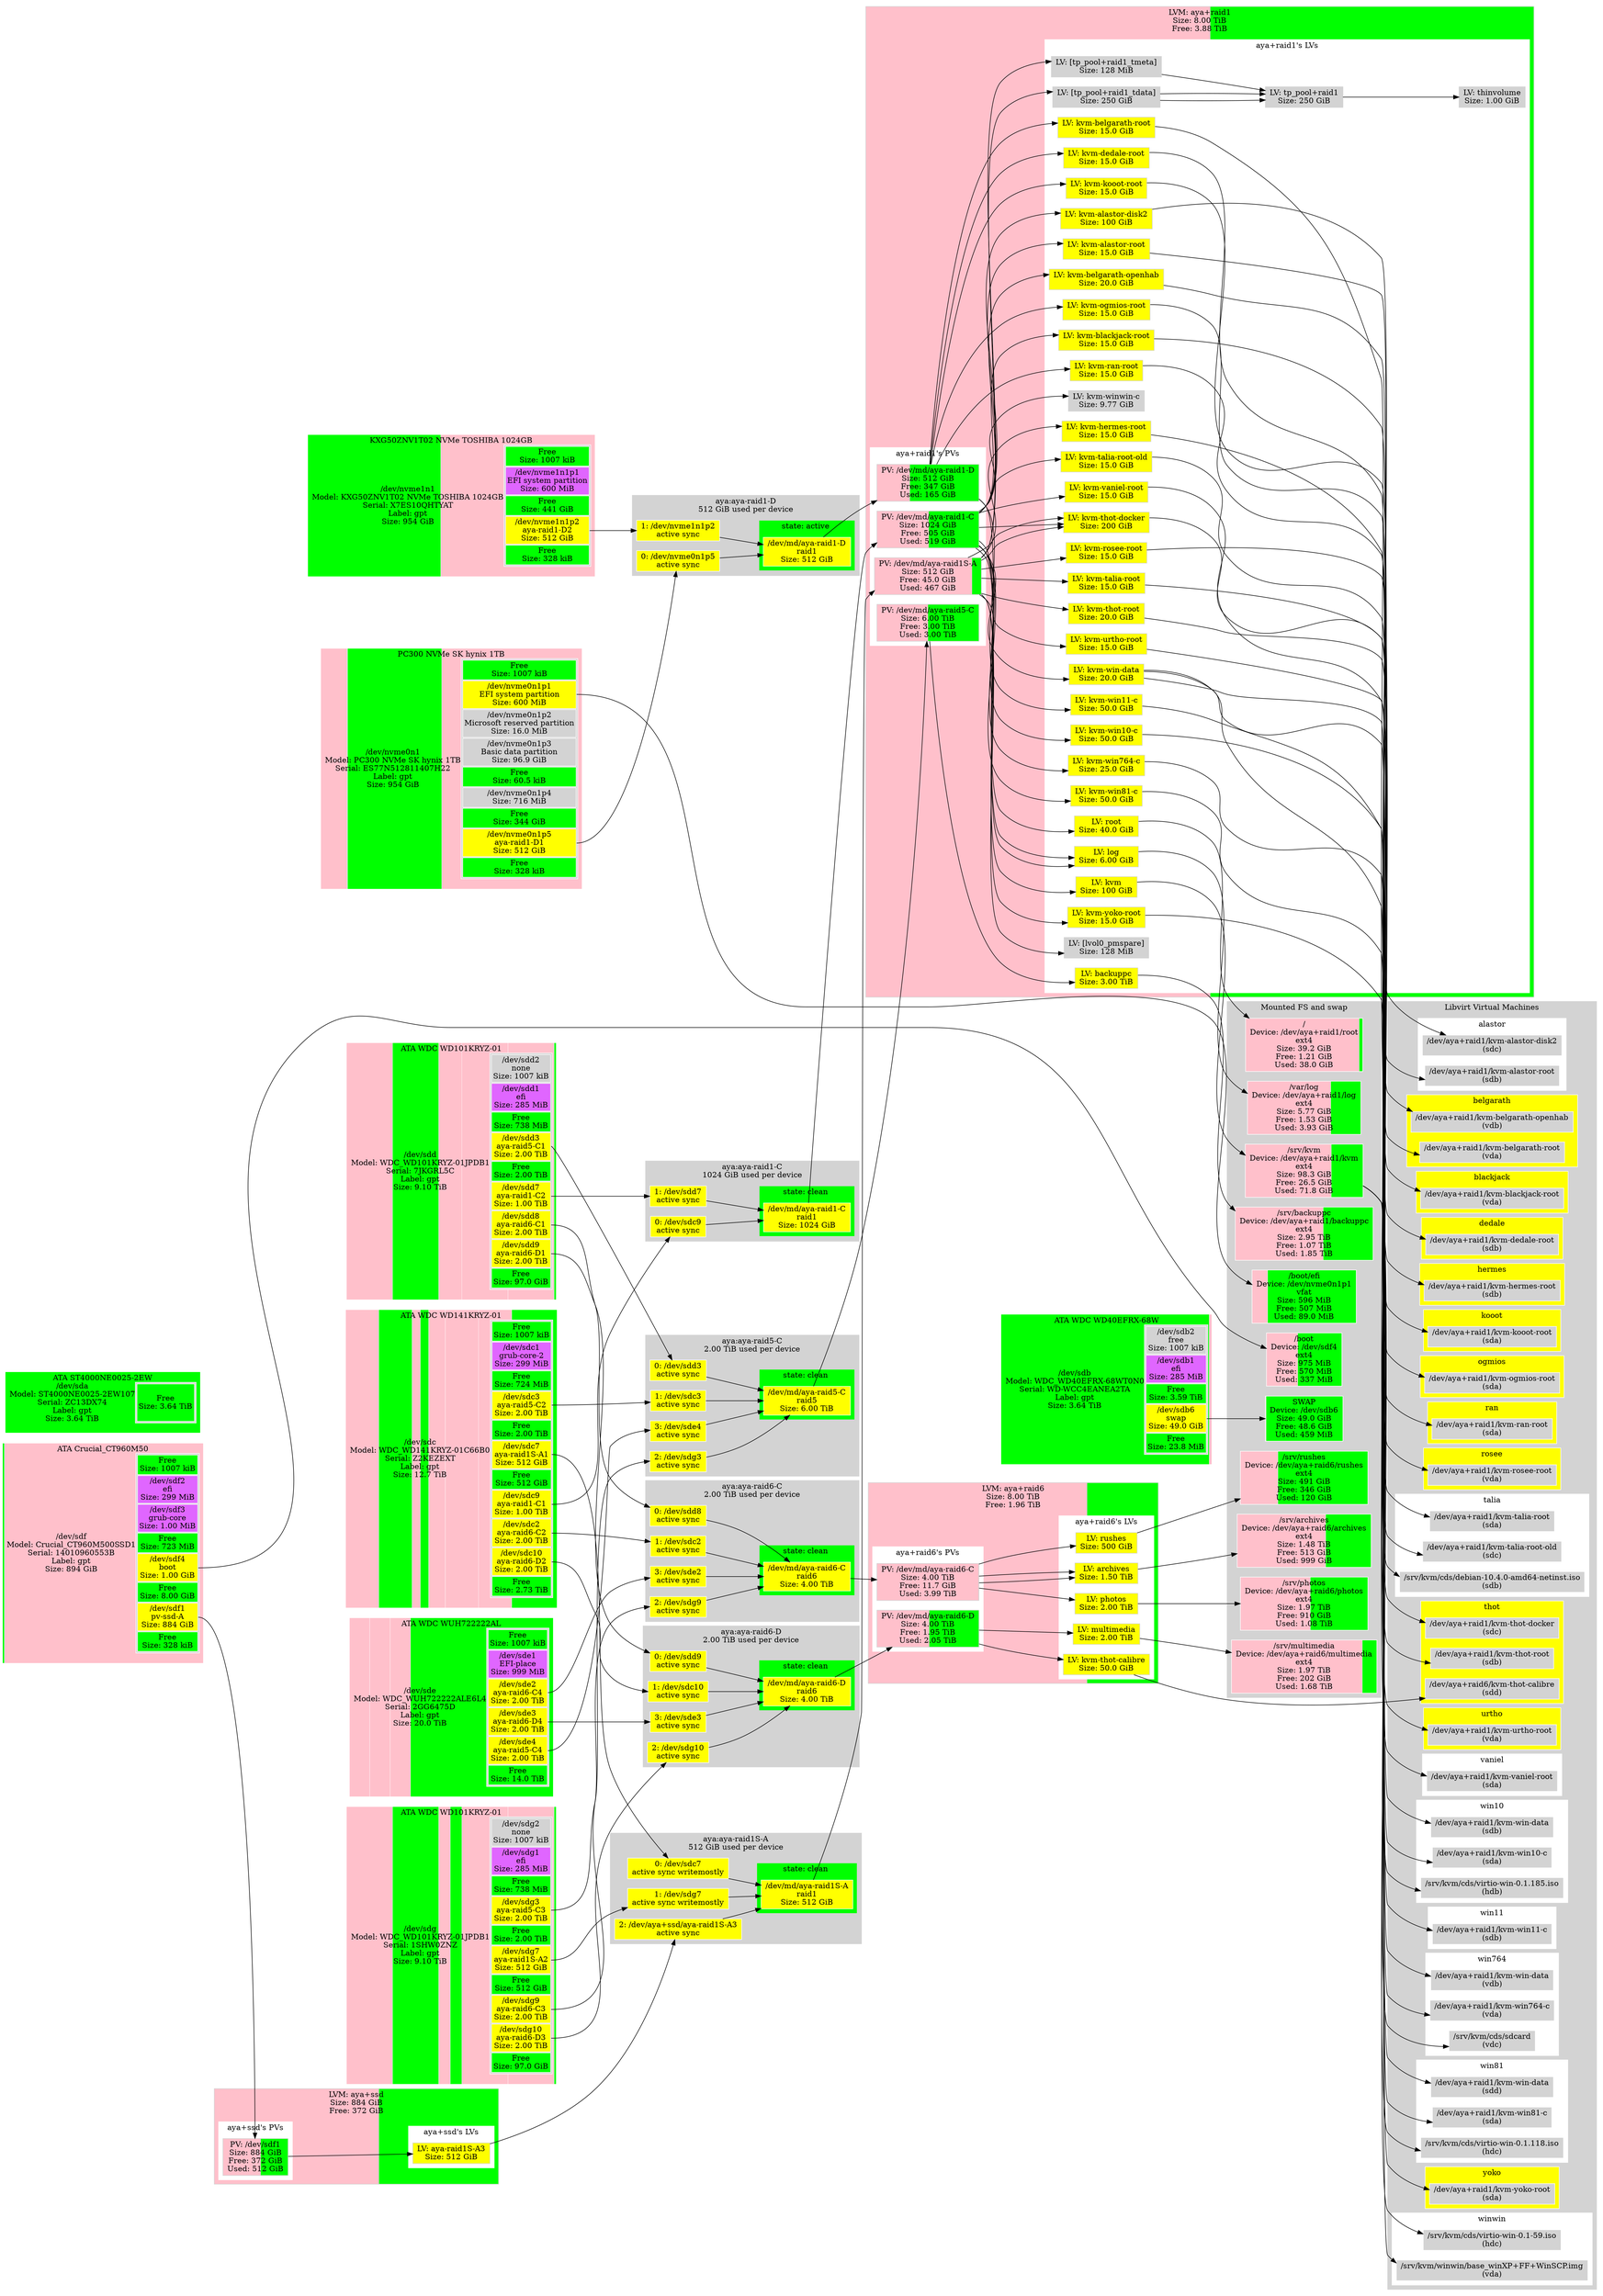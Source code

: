 digraph "machine"{
	rankdir=LR;
	{ "@Part: nvme0n1" [
		label=<<TABLE BORDER="0" CELLPADDING="0" CELLSPACING="0">
				<TR> <TD COLSPAN="2">PC300 NVMe SK hynix 1TB</TD> </TR><TR><TD >/dev/nvme0n1<BR/>Model: PC300 NVMe SK hynix 1TB<BR/>Serial: ES77N512811407H22<BR/>Label: gpt<BR/>Size: 954 GiB</TD>    <TD BGCOLOR="lightgrey">
				<TABLE >
					<TR>
						<TD bgcolor="green">
						Free<BR/>Size: 1007 kiB
						</TD>
					</TR>
					<TR>
						<TD PORT="1" BGCOLOR="yellow">
						/dev/nvme0n1p1<BR/>EFI system partition<BR/>Size: 600 MiB
						</TD>
					</TR>
					<TR>
						<TD PORT="2" BGCOLOR="lightgrey">
						/dev/nvme0n1p2<BR/>Microsoft reserved partition<BR/>Size: 16.0 MiB
						</TD>
					</TR>
					<TR>
						<TD PORT="3" BGCOLOR="lightgrey">
						/dev/nvme0n1p3<BR/>Basic data partition<BR/>Size: 96.9 GiB
						</TD>
					</TR>
					<TR>
						<TD bgcolor="green">
						Free<BR/>Size: 60.5 kiB
						</TD>
					</TR>
					<TR>
						<TD PORT="4" BGCOLOR="lightgrey">
						/dev/nvme0n1p4<BR/>Size: 716 MiB
						</TD>
					</TR>
					<TR>
						<TD bgcolor="green">
						Free<BR/>Size: 344 GiB
						</TD>
					</TR>
					<TR>
						<TD PORT="5" BGCOLOR="yellow">
						/dev/nvme0n1p5<BR/>aya-raid1-D1<BR/>Size: 512 GiB
						</TD>
					</TR>
					<TR>
						<TD bgcolor="green">
						Free<BR/>Size: 328 kiB
						</TD>
					</TR>
				</TABLE>
				</TD> </TR><TR> <TD COLSPAN="2"> </TD> </TR>
			</TABLE>
		>;
		// Style node
		color=white;
		fillcolor=lightgrey;
		shape="rectangle";
		style=striped;
		fillcolor="green;0.000001:pink;0.000614:pink;0.000016:pink;0.101629:green;0.000000:pink;0.000733:green;0.360245:pink;0.536761:green;0.000000";
	]; }
	{ "@Part: nvme1n1" [
		label=<<TABLE BORDER="0" CELLPADDING="0" CELLSPACING="0">
				<TR> <TD COLSPAN="2">KXG50ZNV1T02 NVMe TOSHIBA 1024GB</TD> </TR><TR><TD >/dev/nvme1n1<BR/>Model: KXG50ZNV1T02 NVMe TOSHIBA 1024GB<BR/>Serial: X7ES10QHTYAT<BR/>Label: gpt<BR/>Size: 954 GiB</TD>    <TD BGCOLOR="lightgrey">
				<TABLE >
					<TR>
						<TD bgcolor="green">
						Free<BR/>Size: 1007 kiB
						</TD>
					</TR>
					<TR>
						<TD PORT="1" BGCOLOR="mediumorchid1">
						/dev/nvme1n1p1<BR/>EFI system partition<BR/>Size: 600 MiB
						</TD>
					</TR>
					<TR>
						<TD bgcolor="green">
						Free<BR/>Size: 441 GiB
						</TD>
					</TR>
					<TR>
						<TD PORT="2" BGCOLOR="yellow">
						/dev/nvme1n1p2<BR/>aya-raid1-D2<BR/>Size: 512 GiB
						</TD>
					</TR>
					<TR>
						<TD bgcolor="green">
						Free<BR/>Size: 328 kiB
						</TD>
					</TR>
				</TABLE>
				</TD> </TR><TR> <TD COLSPAN="2"> </TD> </TR>
			</TABLE>
		>;
		// Style node
		color=white;
		fillcolor=lightgrey;
		shape="rectangle";
		style=striped;
		fillcolor="green;0.000001:pink;0.000614:green;0.462623:pink;0.536761:green;0.000000";
	]; }
	{ "@Part: sda" [
		label=<<TABLE BORDER="0" CELLPADDING="0" CELLSPACING="0">
				<TR> <TD COLSPAN="2">ATA ST4000NE0025-2EW</TD> </TR><TR><TD >/dev/sda<BR/>Model: ST4000NE0025-2EW107<BR/>Serial: ZC13DX74<BR/>Label: gpt<BR/>Size: 3.64 TiB</TD>    <TD BGCOLOR="lightgrey">
				<TABLE >
					<TR>
						<TD bgcolor="green">
						Free<BR/>Size: 3.64 TiB
						</TD>
					</TR>
				</TABLE>
				</TD> </TR><TR> <TD COLSPAN="2"> </TD> </TR>
			</TABLE>
		>;
		// Style node
		color=white;
		fillcolor=lightgrey;
		shape="rectangle";
		style=striped;
		fillcolor="green;1.000000";
	]; }
	{ "@Part: sdb" [
		label=<<TABLE BORDER="0" CELLPADDING="0" CELLSPACING="0">
				<TR> <TD COLSPAN="2">ATA WDC WD40EFRX-68W</TD> </TR><TR><TD >/dev/sdb<BR/>Model: WDC_WD40EFRX-68WT0N0<BR/>Serial: WD-WCC4EANEA2TA<BR/>Label: gpt<BR/>Size: 3.64 TiB</TD>    <TD BGCOLOR="lightgrey">
				<TABLE >
					<TR>
						<TD PORT="2" BGCOLOR="lightgrey">
						/dev/sdb2<BR/>free<BR/>Size: 1007 kiB
						</TD>
					</TR>
					<TR>
						<TD PORT="1" BGCOLOR="mediumorchid1">
						/dev/sdb1<BR/>efi<BR/>Size: 285 MiB
						</TD>
					</TR>
					<TR>
						<TD bgcolor="green">
						Free<BR/>Size: 3.59 TiB
						</TD>
					</TR>
					<TR>
						<TD PORT="6" BGCOLOR="yellow">
						/dev/sdb6<BR/>swap<BR/>Size: 49.0 GiB
						</TD>
					</TR>
					<TR>
						<TD bgcolor="green">
						Free<BR/>Size: 23.8 MiB
						</TD>
					</TR>
				</TABLE>
				</TD> </TR><TR> <TD COLSPAN="2"> </TD> </TR>
			</TABLE>
		>;
		// Style node
		color=white;
		fillcolor=lightgrey;
		shape="rectangle";
		style=striped;
		fillcolor="pink;0.000000:pink;0.000075:green;0.986768:pink;0.013151:green;0.000006";
	]; }
	{ "@Part: sdc" [
		label=<<TABLE BORDER="0" CELLPADDING="0" CELLSPACING="0">
				<TR> <TD COLSPAN="2">ATA WDC WD141KRYZ-01</TD> </TR><TR><TD >/dev/sdc<BR/>Model: WDC_WD141KRYZ-01C66B0<BR/>Serial: Z2KEZEXT<BR/>Label: gpt<BR/>Size: 12.7 TiB</TD>    <TD BGCOLOR="lightgrey">
				<TABLE >
					<TR>
						<TD bgcolor="green">
						Free<BR/>Size: 1007 kiB
						</TD>
					</TR>
					<TR>
						<TD PORT="1" BGCOLOR="mediumorchid1">
						/dev/sdc1<BR/>grub-core-2<BR/>Size: 299 MiB
						</TD>
					</TR>
					<TR>
						<TD bgcolor="green">
						Free<BR/>Size: 724 MiB
						</TD>
					</TR>
					<TR>
						<TD PORT="3" BGCOLOR="yellow">
						/dev/sdc3<BR/>aya-raid5-C2<BR/>Size: 2.00 TiB
						</TD>
					</TR>
					<TR>
						<TD bgcolor="green">
						Free<BR/>Size: 2.00 TiB
						</TD>
					</TR>
					<TR>
						<TD PORT="7" BGCOLOR="yellow">
						/dev/sdc7<BR/>aya-raid1S-A1<BR/>Size: 512 GiB
						</TD>
					</TR>
					<TR>
						<TD bgcolor="green">
						Free<BR/>Size: 512 GiB
						</TD>
					</TR>
					<TR>
						<TD PORT="9" BGCOLOR="yellow">
						/dev/sdc9<BR/>aya-raid1-C1<BR/>Size: 1.00 TiB
						</TD>
					</TR>
					<TR>
						<TD PORT="2" BGCOLOR="yellow">
						/dev/sdc2<BR/>aya-raid6-C2<BR/>Size: 2.00 TiB
						</TD>
					</TR>
					<TR>
						<TD PORT="10" BGCOLOR="yellow">
						/dev/sdc10<BR/>aya-raid6-D2<BR/>Size: 2.00 TiB
						</TD>
					</TR>
					<TR>
						<TD bgcolor="green">
						Free<BR/>Size: 2.73 TiB
						</TD>
					</TR>
				</TABLE>
				</TD> </TR><TR> <TD COLSPAN="2"> </TD> </TR>
			</TABLE>
		>;
		// Style node
		color=white;
		fillcolor=lightgrey;
		shape="rectangle";
		style=striped;
		fillcolor="green;0.000000:pink;0.000022:green;0.000054:pink;0.157067:green;0.157067:pink;0.039267:green;0.039267:pink;0.078534:pink;0.157067:pink;0.157067:green;0.214587";
	]; }
	{ "@Part: sdd" [
		label=<<TABLE BORDER="0" CELLPADDING="0" CELLSPACING="0">
				<TR> <TD COLSPAN="2">ATA WDC WD101KRYZ-01</TD> </TR><TR><TD >/dev/sdd<BR/>Model: WDC_WD101KRYZ-01JPDB1<BR/>Serial: 7JKGRL5C<BR/>Label: gpt<BR/>Size: 9.10 TiB</TD>    <TD BGCOLOR="lightgrey">
				<TABLE >
					<TR>
						<TD PORT="2" BGCOLOR="lightgrey">
						/dev/sdd2<BR/>none<BR/>Size: 1007 kiB
						</TD>
					</TR>
					<TR>
						<TD PORT="1" BGCOLOR="mediumorchid1">
						/dev/sdd1<BR/>efi<BR/>Size: 285 MiB
						</TD>
					</TR>
					<TR>
						<TD bgcolor="green">
						Free<BR/>Size: 738 MiB
						</TD>
					</TR>
					<TR>
						<TD PORT="3" BGCOLOR="yellow">
						/dev/sdd3<BR/>aya-raid5-C1<BR/>Size: 2.00 TiB
						</TD>
					</TR>
					<TR>
						<TD bgcolor="green">
						Free<BR/>Size: 2.00 TiB
						</TD>
					</TR>
					<TR>
						<TD PORT="7" BGCOLOR="yellow">
						/dev/sdd7<BR/>aya-raid1-C2<BR/>Size: 1.00 TiB
						</TD>
					</TR>
					<TR>
						<TD PORT="8" BGCOLOR="yellow">
						/dev/sdd8<BR/>aya-raid6-C1<BR/>Size: 2.00 TiB
						</TD>
					</TR>
					<TR>
						<TD PORT="9" BGCOLOR="yellow">
						/dev/sdd9<BR/>aya-raid6-D1<BR/>Size: 2.00 TiB
						</TD>
					</TR>
					<TR>
						<TD bgcolor="green">
						Free<BR/>Size: 97.0 GiB
						</TD>
					</TR>
				</TABLE>
				</TD> </TR><TR> <TD COLSPAN="2"> </TD> </TR>
			</TABLE>
		>;
		// Style node
		color=white;
		fillcolor=lightgrey;
		shape="rectangle";
		style=striped;
		fillcolor="pink;0.000000:pink;0.000030:green;0.000077:pink;0.219884:green;0.219884:pink;0.109942:pink;0.219884:pink;0.219884:green;0.010414";
	]; }
	{ "@Part: sde" [
		label=<<TABLE BORDER="0" CELLPADDING="0" CELLSPACING="0">
				<TR> <TD COLSPAN="2">ATA WDC WUH722222AL</TD> </TR><TR><TD >/dev/sde<BR/>Model: WDC_WUH722222ALE6L4<BR/>Serial: 2GG6475D<BR/>Label: gpt<BR/>Size: 20.0 TiB</TD>    <TD BGCOLOR="lightgrey">
				<TABLE >
					<TR>
						<TD bgcolor="green">
						Free<BR/>Size: 1007 kiB
						</TD>
					</TR>
					<TR>
						<TD PORT="1" BGCOLOR="mediumorchid1">
						/dev/sde1<BR/>EFI-place<BR/>Size: 999 MiB
						</TD>
					</TR>
					<TR>
						<TD PORT="2" BGCOLOR="yellow">
						/dev/sde2<BR/>aya-raid6-C4<BR/>Size: 2.00 TiB
						</TD>
					</TR>
					<TR>
						<TD PORT="3" BGCOLOR="yellow">
						/dev/sde3<BR/>aya-raid6-D4<BR/>Size: 2.00 TiB
						</TD>
					</TR>
					<TR>
						<TD PORT="4" BGCOLOR="yellow">
						/dev/sde4<BR/>aya-raid5-C4<BR/>Size: 2.00 TiB
						</TD>
					</TR>
					<TR>
						<TD bgcolor="green">
						Free<BR/>Size: 14.0 TiB
						</TD>
					</TR>
				</TABLE>
				</TD> </TR><TR> <TD COLSPAN="2"> </TD> </TR>
			</TABLE>
		>;
		// Style node
		color=white;
		fillcolor=lightgrey;
		shape="rectangle";
		style=striped;
		fillcolor="green;0.000000:pink;0.000048:pink;0.099951:pink;0.099951:pink;0.099951:green;0.700099";
	]; }
	{ "@Part: sdf" [
		label=<<TABLE BORDER="0" CELLPADDING="0" CELLSPACING="0">
				<TR> <TD COLSPAN="2">ATA Crucial_CT960M50</TD> </TR><TR><TD >/dev/sdf<BR/>Model: Crucial_CT960M500SSD1<BR/>Serial: 14010960553B<BR/>Label: gpt<BR/>Size: 894 GiB</TD>    <TD BGCOLOR="lightgrey">
				<TABLE >
					<TR>
						<TD bgcolor="green">
						Free<BR/>Size: 1007 kiB
						</TD>
					</TR>
					<TR>
						<TD PORT="2" BGCOLOR="mediumorchid1">
						/dev/sdf2<BR/>efi<BR/>Size: 299 MiB
						</TD>
					</TR>
					<TR>
						<TD PORT="3" BGCOLOR="mediumorchid1">
						/dev/sdf3<BR/>grub-core<BR/>Size: 1.00 MiB
						</TD>
					</TR>
					<TR>
						<TD bgcolor="green">
						Free<BR/>Size: 723 MiB
						</TD>
					</TR>
					<TR>
						<TD PORT="4" BGCOLOR="yellow">
						/dev/sdf4<BR/>boot<BR/>Size: 1.00 GiB
						</TD>
					</TR>
					<TR>
						<TD bgcolor="green">
						Free<BR/>Size: 8.00 GiB
						</TD>
					</TR>
					<TR>
						<TD PORT="1" BGCOLOR="yellow">
						/dev/sdf1<BR/>pv-ssd-A<BR/>Size: 884 GiB
						</TD>
					</TR>
					<TR>
						<TD bgcolor="green">
						Free<BR/>Size: 328 kiB
						</TD>
					</TR>
				</TABLE>
				</TD> </TR><TR> <TD COLSPAN="2"> </TD> </TR>
			</TABLE>
		>;
		// Style node
		color=white;
		fillcolor=lightgrey;
		shape="rectangle";
		style=striped;
		fillcolor="green;0.000001:pink;0.000327:pink;0.000001:green;0.000790:pink;0.001118:green;0.008946:pink;0.988817:green;0.000000";
	]; }
	{ "@Part: sdg" [
		label=<<TABLE BORDER="0" CELLPADDING="0" CELLSPACING="0">
				<TR> <TD COLSPAN="2">ATA WDC WD101KRYZ-01</TD> </TR><TR><TD >/dev/sdg<BR/>Model: WDC_WD101KRYZ-01JPDB1<BR/>Serial: 1SHW0ZNZ<BR/>Label: gpt<BR/>Size: 9.10 TiB</TD>    <TD BGCOLOR="lightgrey">
				<TABLE >
					<TR>
						<TD PORT="2" BGCOLOR="lightgrey">
						/dev/sdg2<BR/>none<BR/>Size: 1007 kiB
						</TD>
					</TR>
					<TR>
						<TD PORT="1" BGCOLOR="mediumorchid1">
						/dev/sdg1<BR/>efi<BR/>Size: 285 MiB
						</TD>
					</TR>
					<TR>
						<TD bgcolor="green">
						Free<BR/>Size: 738 MiB
						</TD>
					</TR>
					<TR>
						<TD PORT="3" BGCOLOR="yellow">
						/dev/sdg3<BR/>aya-raid5-C3<BR/>Size: 2.00 TiB
						</TD>
					</TR>
					<TR>
						<TD bgcolor="green">
						Free<BR/>Size: 2.00 TiB
						</TD>
					</TR>
					<TR>
						<TD PORT="7" BGCOLOR="yellow">
						/dev/sdg7<BR/>aya-raid1S-A2<BR/>Size: 512 GiB
						</TD>
					</TR>
					<TR>
						<TD bgcolor="green">
						Free<BR/>Size: 512 GiB
						</TD>
					</TR>
					<TR>
						<TD PORT="9" BGCOLOR="yellow">
						/dev/sdg9<BR/>aya-raid6-C3<BR/>Size: 2.00 TiB
						</TD>
					</TR>
					<TR>
						<TD PORT="10" BGCOLOR="yellow">
						/dev/sdg10<BR/>aya-raid6-D3<BR/>Size: 2.00 TiB
						</TD>
					</TR>
					<TR>
						<TD bgcolor="green">
						Free<BR/>Size: 97.0 GiB
						</TD>
					</TR>
				</TABLE>
				</TD> </TR><TR> <TD COLSPAN="2"> </TD> </TR>
			</TABLE>
		>;
		// Style node
		color=white;
		fillcolor=lightgrey;
		shape="rectangle";
		style=striped;
		fillcolor="pink;0.000000:pink;0.000030:green;0.000077:pink;0.219884:green;0.219884:pink;0.054971:green;0.054971:pink;0.219884:pink;0.219884:green;0.010414";
	]; }
	subgraph "cluster_aya+raid1" {
		style=filled;
		color=lightgrey;
		fillcolor=lightgrey;
		node [style=filled,color=lightgrey,fillcolor=lightgrey,shape=rectangle];
		subgraph "cluster_aya+raid1@PV" {
			color=white;
			fillcolor=white;
			{ "LVM@aya+raid1@PV@md122" [
				label="PV: /dev/md/aya-raid1-C\nSize: 1024 GiB\nFree: 505 GiB\nUsed: 519 GiB";
				style=striped;fillcolor="pink;0.507041.2:green"
			]; }
			{ "LVM@aya+raid1@PV@md123" [
				label="PV: /dev/md/aya-raid1S-A\nSize: 512 GiB\nFree: 45.0 GiB\nUsed: 467 GiB";
				style=striped;fillcolor="pink;0.912087.2:green"
			]; }
			{ "LVM@aya+raid1@PV@md125" [
				label="PV: /dev/md/aya-raid5-C\nSize: 6.00 TiB\nFree: 3.00 TiB\nUsed: 3.00 TiB";
				style=striped;fillcolor="pink;0.500031.2:green"
			]; }
			{ "LVM@aya+raid1@PV@md127" [
				label="PV: /dev/md/aya-raid1-D\nSize: 512 GiB\nFree: 347 GiB\nUsed: 165 GiB";
				style=striped;fillcolor="pink;0.322347.2:green"
			]; }
			label="aya+raid1's PVs";
		}
		subgraph "cluster_aya+raid1@LV" {
			color=white;
			fillcolor=white;
			{ "aya+raid1/[lvol0_pmspare]" [
				label="LV: [lvol0_pmspare]\nSize: 128 MiB";
				fillcolor="lightgrey"
			]; }
			{ "aya+raid1/[tp_pool+raid1_tdata]" [
				label="LV: [tp_pool+raid1_tdata]\nSize: 250 GiB";
				fillcolor="lightgrey"
			]; }
			{ "aya+raid1/[tp_pool+raid1_tmeta]" [
				label="LV: [tp_pool+raid1_tmeta]\nSize: 128 MiB";
				fillcolor="lightgrey"
			]; }
			{ "dm-34" [
				label="LV: backuppc\nSize: 3.00 TiB";
				fillcolor="yellow"
			]; }
			{ "dm-5" [
				label="LV: kvm\nSize: 100 GiB";
				fillcolor="yellow"
			]; }
			{ "dm-30" [
				label="LV: kvm-alastor-disk2\nSize: 100 GiB";
				fillcolor="yellow"
			]; }
			{ "dm-29" [
				label="LV: kvm-alastor-root\nSize: 15.0 GiB";
				fillcolor="yellow"
			]; }
			{ "dm-35" [
				label="LV: kvm-belgarath-openhab\nSize: 20.0 GiB";
				fillcolor="yellow"
			]; }
			{ "dm-15" [
				label="LV: kvm-belgarath-root\nSize: 15.0 GiB";
				fillcolor="yellow"
			]; }
			{ "dm-19" [
				label="LV: kvm-blackjack-root\nSize: 15.0 GiB";
				fillcolor="yellow"
			]; }
			{ "dm-28" [
				label="LV: kvm-dedale-root\nSize: 15.0 GiB";
				fillcolor="yellow"
			]; }
			{ "dm-37" [
				label="LV: kvm-hermes-root\nSize: 15.0 GiB";
				fillcolor="yellow"
			]; }
			{ "dm-27" [
				label="LV: kvm-kooot-root\nSize: 15.0 GiB";
				fillcolor="yellow"
			]; }
			{ "dm-8" [
				label="LV: kvm-ogmios-root\nSize: 15.0 GiB";
				fillcolor="yellow"
			]; }
			{ "dm-9" [
				label="LV: kvm-ran-root\nSize: 15.0 GiB";
				fillcolor="yellow"
			]; }
			{ "dm-16" [
				label="LV: kvm-rosee-root\nSize: 15.0 GiB";
				fillcolor="yellow"
			]; }
			{ "dm-32" [
				label="LV: kvm-talia-root\nSize: 15.0 GiB";
				fillcolor="yellow"
			]; }
			{ "dm-12" [
				label="LV: kvm-talia-root-old\nSize: 15.0 GiB";
				fillcolor="yellow"
			]; }
			{ "dm-36" [
				label="LV: kvm-thot-docker\nSize: 200 GiB";
				fillcolor="yellow"
			]; }
			{ "dm-31" [
				label="LV: kvm-thot-root\nSize: 20.0 GiB";
				fillcolor="yellow"
			]; }
			{ "dm-18" [
				label="LV: kvm-urtho-root\nSize: 15.0 GiB";
				fillcolor="yellow"
			]; }
			{ "dm-21" [
				label="LV: kvm-vaniel-root\nSize: 15.0 GiB";
				fillcolor="yellow"
			]; }
			{ "dm-13" [
				label="LV: kvm-win-data\nSize: 20.0 GiB";
				fillcolor="yellow"
			]; }
			{ "dm-22" [
				label="LV: kvm-win10-c\nSize: 50.0 GiB";
				fillcolor="yellow"
			]; }
			{ "dm-38" [
				label="LV: kvm-win11-c\nSize: 50.0 GiB";
				fillcolor="yellow"
			]; }
			{ "dm-14" [
				label="LV: kvm-win764-c\nSize: 25.0 GiB";
				fillcolor="yellow"
			]; }
			{ "dm-17" [
				label="LV: kvm-win81-c\nSize: 50.0 GiB";
				fillcolor="yellow"
			]; }
			{ "dm-7" [
				label="LV: kvm-winwin-c\nSize: 9.77 GiB";
				fillcolor="lightgrey"
			]; }
			{ "dm-11" [
				label="LV: kvm-yoko-root\nSize: 15.0 GiB";
				fillcolor="yellow"
			]; }
			{ "dm-20" [
				label="LV: log\nSize: 6.00 GiB";
				fillcolor="yellow"
			]; }
			{ "dm-10" [
				label="LV: root\nSize: 40.0 GiB";
				fillcolor="yellow"
			]; }
			{ "dm-33" [
				label="LV: thinvolume\nSize: 1.00 GiB";
				fillcolor="lightgrey"
			]; }
			{ "aya+raid1/tp_pool+raid1" [
				label="LV: tp_pool+raid1\nSize: 250 GiB";
				fillcolor="lightgrey"
			]; }
			label="aya+raid1's LVs";
		}
		label="LVM: aya+raid1\nSize: 8.00 TiB\nFree: 3.88 TiB";
		style=striped;fillcolor="pink;0.515553.2:green"
	}
	subgraph "cluster_aya+raid6" {
		style=filled;
		color=lightgrey;
		fillcolor=lightgrey;
		node [style=filled,color=lightgrey,fillcolor=lightgrey,shape=rectangle];
		subgraph "cluster_aya+raid6@PV" {
			color=white;
			fillcolor=white;
			{ "LVM@aya+raid6@PV@md124" [
				label="PV: /dev/md/aya-raid6-C\nSize: 4.00 TiB\nFree: 11.7 GiB\nUsed: 3.99 TiB";
				style=striped;fillcolor="pink;0.997132.2:green"
			]; }
			{ "LVM@aya+raid6@PV@md126" [
				label="PV: /dev/md/aya-raid6-D\nSize: 4.00 TiB\nFree: 1.95 TiB\nUsed: 2.05 TiB";
				style=striped;fillcolor="pink;0.512239.2:green"
			]; }
			label="aya+raid6's PVs";
		}
		subgraph "cluster_aya+raid6@LV" {
			color=white;
			fillcolor=white;
			{ "dm-2" [
				label="LV: archives\nSize: 1.50 TiB";
				fillcolor="yellow"
			]; }
			{ "dm-6" [
				label="LV: kvm-thot-calibre\nSize: 50.0 GiB";
				fillcolor="yellow"
			]; }
			{ "dm-4" [
				label="LV: multimedia\nSize: 2.00 TiB";
				fillcolor="yellow"
			]; }
			{ "dm-1" [
				label="LV: photos\nSize: 2.00 TiB";
				fillcolor="yellow"
			]; }
			{ "dm-3" [
				label="LV: rushes\nSize: 500 GiB";
				fillcolor="yellow"
			]; }
			label="aya+raid6's LVs";
		}
		label="LVM: aya+raid6\nSize: 8.00 TiB\nFree: 1.96 TiB";
		style=striped;fillcolor="pink;0.754685.2:green"
	}
	subgraph "cluster_aya+ssd" {
		style=filled;
		color=lightgrey;
		fillcolor=lightgrey;
		node [style=filled,color=lightgrey,fillcolor=lightgrey,shape=rectangle];
		subgraph "cluster_aya+ssd@PV" {
			color=white;
			fillcolor=white;
			{ "LVM@aya+ssd@PV@sdf1" [
				label="PV: /dev/sdf1\nSize: 884 GiB\nFree: 372 GiB\nUsed: 512 GiB";
				style=striped;fillcolor="pink;0.579022.2:green"
			]; }
			label="aya+ssd's PVs";
		}
		subgraph "cluster_aya+ssd@LV" {
			color=white;
			fillcolor=white;
			{ "dm-0" [
				label="LV: aya-raid1S-A3\nSize: 512 GiB";
				fillcolor="yellow"
			]; }
			label="aya+ssd's LVs";
		}
		label="LVM: aya+ssd\nSize: 884 GiB\nFree: 372 GiB";
		style=striped;fillcolor="pink;0.579022.2:green"
	}
	subgraph "cluster_@MD@md122" {
		style=filled;
		color=lightgrey;
		fillcolor=lightgrey;
		node [style=filled,color=white,fillcolor=lightgrey,shape=rectangle];
		subgraph "cluster_md122@@state" {
			{ "md122" [
				label="/dev/md/aya-raid1-C\nraid1\nSize: 1024 GiB";
				fillcolor="yellow"
			]; }
			label="state: clean ";
			shape=oval
			fillcolor=green
		}
		{ "@MD@md122@dev@sdc9" [
			label="0: /dev/sdc9\nactive sync";
			fillcolor=yellow
		]; }
		{ "@MD@md122@dev@sdd7" [
			label="1: /dev/sdd7\nactive sync";
			fillcolor=yellow
		]; }
		label="aya:aya-raid1-C\n1024 GiB used per device";
	}
	subgraph "cluster_@MD@md123" {
		style=filled;
		color=lightgrey;
		fillcolor=lightgrey;
		node [style=filled,color=white,fillcolor=lightgrey,shape=rectangle];
		subgraph "cluster_md123@@state" {
			{ "md123" [
				label="/dev/md/aya-raid1S-A\nraid1\nSize: 512 GiB";
				fillcolor="yellow"
			]; }
			label="state: clean ";
			shape=oval
			fillcolor=green
		}
		{ "@MD@md123@dev@dm-0" [
			label="2: /dev/aya+ssd/aya-raid1S-A3\nactive sync";
			fillcolor=yellow
		]; }
		{ "@MD@md123@dev@sdc7" [
			label="0: /dev/sdc7\nactive sync writemostly";
			fillcolor=yellow
		]; }
		{ "@MD@md123@dev@sdg7" [
			label="1: /dev/sdg7\nactive sync writemostly";
			fillcolor=yellow
		]; }
		label="aya:aya-raid1S-A\n512 GiB used per device";
	}
	subgraph "cluster_@MD@md124" {
		style=filled;
		color=lightgrey;
		fillcolor=lightgrey;
		node [style=filled,color=white,fillcolor=lightgrey,shape=rectangle];
		subgraph "cluster_md124@@state" {
			{ "md124" [
				label="/dev/md/aya-raid6-C\nraid6\nSize: 4.00 TiB";
				fillcolor="yellow"
			]; }
			label="state: clean ";
			shape=oval
			fillcolor=green
		}
		{ "@MD@md124@dev@sdc2" [
			label="1: /dev/sdc2\nactive sync";
			fillcolor=yellow
		]; }
		{ "@MD@md124@dev@sdd8" [
			label="0: /dev/sdd8\nactive sync";
			fillcolor=yellow
		]; }
		{ "@MD@md124@dev@sde2" [
			label="3: /dev/sde2\nactive sync";
			fillcolor=yellow
		]; }
		{ "@MD@md124@dev@sdg9" [
			label="2: /dev/sdg9\nactive sync";
			fillcolor=yellow
		]; }
		label="aya:aya-raid6-C\n2.00 TiB used per device";
	}
	subgraph "cluster_@MD@md125" {
		style=filled;
		color=lightgrey;
		fillcolor=lightgrey;
		node [style=filled,color=white,fillcolor=lightgrey,shape=rectangle];
		subgraph "cluster_md125@@state" {
			{ "md125" [
				label="/dev/md/aya-raid5-C\nraid5\nSize: 6.00 TiB";
				fillcolor="yellow"
			]; }
			label="state: clean ";
			shape=oval
			fillcolor=green
		}
		{ "@MD@md125@dev@sdc3" [
			label="1: /dev/sdc3\nactive sync";
			fillcolor=yellow
		]; }
		{ "@MD@md125@dev@sdd3" [
			label="0: /dev/sdd3\nactive sync";
			fillcolor=yellow
		]; }
		{ "@MD@md125@dev@sde4" [
			label="3: /dev/sde4\nactive sync";
			fillcolor=yellow
		]; }
		{ "@MD@md125@dev@sdg3" [
			label="2: /dev/sdg3\nactive sync";
			fillcolor=yellow
		]; }
		label="aya:aya-raid5-C\n2.00 TiB used per device";
	}
	subgraph "cluster_@MD@md126" {
		style=filled;
		color=lightgrey;
		fillcolor=lightgrey;
		node [style=filled,color=white,fillcolor=lightgrey,shape=rectangle];
		subgraph "cluster_md126@@state" {
			{ "md126" [
				label="/dev/md/aya-raid6-D\nraid6\nSize: 4.00 TiB";
				fillcolor="yellow"
			]; }
			label="state: clean ";
			shape=oval
			fillcolor=green
		}
		{ "@MD@md126@dev@sdc10" [
			label="1: /dev/sdc10\nactive sync";
			fillcolor=yellow
		]; }
		{ "@MD@md126@dev@sdd9" [
			label="0: /dev/sdd9\nactive sync";
			fillcolor=yellow
		]; }
		{ "@MD@md126@dev@sde3" [
			label="3: /dev/sde3\nactive sync";
			fillcolor=yellow
		]; }
		{ "@MD@md126@dev@sdg10" [
			label="2: /dev/sdg10\nactive sync";
			fillcolor=yellow
		]; }
		label="aya:aya-raid6-D\n2.00 TiB used per device";
	}
	subgraph "cluster_@MD@md127" {
		style=filled;
		color=lightgrey;
		fillcolor=lightgrey;
		node [style=filled,color=white,fillcolor=lightgrey,shape=rectangle];
		subgraph "cluster_md127@@state" {
			{ "md127" [
				label="/dev/md/aya-raid1-D\nraid1\nSize: 512 GiB";
				fillcolor="yellow"
			]; }
			label="state: active ";
			shape=oval
			fillcolor=green
		}
		{ "@MD@md127@dev@nvme0n1p5" [
			label="0: /dev/nvme0n1p5\nactive sync";
			fillcolor=yellow
		]; }
		{ "@MD@md127@dev@nvme1n1p2" [
			label="1: /dev/nvme1n1p2\nactive sync";
			fillcolor=yellow
		]; }
		label="aya:aya-raid1-D\n512 GiB used per device";
	}
	subgraph "cluster_@FS" {
		style=filled;
		color=lightgrey;
		fillcolor=lightgrey;
		node [style=filled,color=white,fillcolor=lightgrey,shape=rectangle];
		{ "@FS@/srv/backuppc" [
			label="/srv/backuppc\nDevice: /dev/aya+raid1/backuppc\next4\nSize: 2.95 TiB\nFree: 1.07 TiB\nUsed: 1.85 TiB";
			style=striped;fillcolor="pink;0.638452.2:green"
		]; }
		{ "@FS@/srv/kvm" [
			label="/srv/kvm\nDevice: /dev/aya+raid1/kvm\next4\nSize: 98.3 GiB\nFree: 26.5 GiB\nUsed: 71.8 GiB";
			style=striped;fillcolor="pink;0.730595.2:green"
		]; }
		{ "@FS@/var/log" [
			label="/var/log\nDevice: /dev/aya+raid1/log\next4\nSize: 5.77 GiB\nFree: 1.53 GiB\nUsed: 3.93 GiB";
			style=striped;fillcolor="pink;0.735043.2:green"
		]; }
		{ "@FS@/" [
			label="/\nDevice: /dev/aya+raid1/root\next4\nSize: 39.2 GiB\nFree: 1.21 GiB\nUsed: 38.0 GiB";
			style=striped;fillcolor="pink;0.969122.2:green"
		]; }
		{ "@FS@/srv/archives" [
			label="/srv/archives\nDevice: /dev/aya+raid6/archives\next4\nSize: 1.48 TiB\nFree: 513 GiB\nUsed: 999 GiB";
			style=striped;fillcolor="pink;0.660702.2:green"
		]; }
		{ "@FS@/srv/multimedia" [
			label="/srv/multimedia\nDevice: /dev/aya+raid6/multimedia\next4\nSize: 1.97 TiB\nFree: 202 GiB\nUsed: 1.68 TiB";
			style=striped;fillcolor="pink;0.899982.2:green"
		]; }
		{ "@FS@/srv/photos" [
			label="/srv/photos\nDevice: /dev/aya+raid6/photos\next4\nSize: 1.97 TiB\nFree: 910 GiB\nUsed: 1.08 TiB";
			style=striped;fillcolor="pink;0.548352.2:green"
		]; }
		{ "@FS@/srv/rushes" [
			label="/srv/rushes\nDevice: /dev/aya+raid6/rushes\next4\nSize: 491 GiB\nFree: 346 GiB\nUsed: 120 GiB";
			style=striped;fillcolor="pink;0.294515.2:green"
		]; }
		{ "@FS@/boot/efi" [
			label="/boot/efi\nDevice: /dev/nvme0n1p1\nvfat\nSize: 596 MiB\nFree: 507 MiB\nUsed: 89.0 MiB";
			style=striped;fillcolor="pink;0.149342.2:green"
		]; }
		{ "@FS@/boot" [
			label="/boot\nDevice: /dev/sdf4\next4\nSize: 975 MiB\nFree: 570 MiB\nUsed: 337 MiB";
			style=striped;fillcolor="pink;0.414845.2:green"
		]; }
		{ "@FS@SWAP@sdb6" [
			label="SWAP\nDevice: /dev/sdb6\nSize: 49.0 GiB\nFree: 48.6 GiB\nUsed: 459 MiB";
			style=striped;fillcolor="pink;0.009146.2:green"
		]; }
		label="Mounted FS and swap";
	}
	subgraph "cluster_@libvirt" {
		style=filled;
		color=lightgrey;
		fillcolor=lightgrey;
		node [style=filled,color=white,fillcolor=lightgrey,shape=rectangle];
		subgraph "cluster_@libvirt@alastor" {
			color=white;
			fillcolor=white;
			{ "@libvirt@alastor@dm-30" [
				label="/dev/aya+raid1/kvm-alastor-disk2\n(sdc)";
			]; }
			{ "@libvirt@alastor@dm-29" [
				label="/dev/aya+raid1/kvm-alastor-root\n(sdb)";
			]; }
			label="alastor";
		}
		subgraph "cluster_@libvirt@belgarath" {
			color=white;
			fillcolor=white;
			{ "@libvirt@belgarath@dm-35" [
				label="/dev/aya+raid1/kvm-belgarath-openhab\n(vdb)";
			]; }
			{ "@libvirt@belgarath@dm-15" [
				label="/dev/aya+raid1/kvm-belgarath-root\n(vda)";
			]; }
			label="belgarath";
			fillcolor=yellow
		}
		subgraph "cluster_@libvirt@blackjack" {
			color=white;
			fillcolor=white;
			{ "@libvirt@blackjack@dm-19" [
				label="/dev/aya+raid1/kvm-blackjack-root\n(vda)";
			]; }
			label="blackjack";
			fillcolor=yellow
		}
		subgraph "cluster_@libvirt@dedale" {
			color=white;
			fillcolor=white;
			{ "@libvirt@dedale@dm-28" [
				label="/dev/aya+raid1/kvm-dedale-root\n(sdb)";
			]; }
			label="dedale";
			fillcolor=yellow
		}
		subgraph "cluster_@libvirt@hermes" {
			color=white;
			fillcolor=white;
			{ "@libvirt@hermes@dm-37" [
				label="/dev/aya+raid1/kvm-hermes-root\n(sdb)";
			]; }
			label="hermes";
			fillcolor=yellow
		}
		subgraph "cluster_@libvirt@kooot" {
			color=white;
			fillcolor=white;
			{ "@libvirt@kooot@dm-27" [
				label="/dev/aya+raid1/kvm-kooot-root\n(sda)";
			]; }
			label="kooot";
			fillcolor=yellow
		}
		subgraph "cluster_@libvirt@ogmios" {
			color=white;
			fillcolor=white;
			{ "@libvirt@ogmios@dm-8" [
				label="/dev/aya+raid1/kvm-ogmios-root\n(sda)";
			]; }
			label="ogmios";
			fillcolor=yellow
		}
		subgraph "cluster_@libvirt@ran" {
			color=white;
			fillcolor=white;
			{ "@libvirt@ran@dm-9" [
				label="/dev/aya+raid1/kvm-ran-root\n(sda)";
			]; }
			label="ran";
			fillcolor=yellow
		}
		subgraph "cluster_@libvirt@rosee" {
			color=white;
			fillcolor=white;
			{ "@libvirt@rosee@dm-16" [
				label="/dev/aya+raid1/kvm-rosee-root\n(vda)";
			]; }
			label="rosee";
			fillcolor=yellow
		}
		subgraph "cluster_@libvirt@talia" {
			color=white;
			fillcolor=white;
			{ "@libvirt@talia@dm-32" [
				label="/dev/aya+raid1/kvm-talia-root\n(sda)";
			]; }
			{ "@libvirt@talia@dm-12" [
				label="/dev/aya+raid1/kvm-talia-root-old\n(sdc)";
			]; }
			{ "@libvirt@talia@/srv/kvm/cds/debian-10.4.0-amd64-netinst.iso" [
				label="/srv/kvm/cds/debian-10.4.0-amd64-netinst.iso\n(sdb)";
			]; }
			label="talia";
		}
		subgraph "cluster_@libvirt@thot" {
			color=white;
			fillcolor=white;
			{ "@libvirt@thot@dm-36" [
				label="/dev/aya+raid1/kvm-thot-docker\n(sdc)";
			]; }
			{ "@libvirt@thot@dm-31" [
				label="/dev/aya+raid1/kvm-thot-root\n(sdb)";
			]; }
			{ "@libvirt@thot@dm-6" [
				label="/dev/aya+raid6/kvm-thot-calibre\n(sdd)";
			]; }
			label="thot";
			fillcolor=yellow
		}
		subgraph "cluster_@libvirt@urtho" {
			color=white;
			fillcolor=white;
			{ "@libvirt@urtho@dm-18" [
				label="/dev/aya+raid1/kvm-urtho-root\n(vda)";
			]; }
			label="urtho";
			fillcolor=yellow
		}
		subgraph "cluster_@libvirt@vaniel" {
			color=white;
			fillcolor=white;
			{ "@libvirt@vaniel@dm-21" [
				label="/dev/aya+raid1/kvm-vaniel-root\n(sda)";
			]; }
			label="vaniel";
		}
		subgraph "cluster_@libvirt@vaniel-piix" {
			color=white;
			fillcolor=white;
			label="vaniel-piix";
		}
		subgraph "cluster_@libvirt@win10" {
			color=white;
			fillcolor=white;
			{ "@libvirt@win10@dm-13" [
				label="/dev/aya+raid1/kvm-win-data\n(sdb)";
			]; }
			{ "@libvirt@win10@dm-22" [
				label="/dev/aya+raid1/kvm-win10-c\n(sda)";
			]; }
			{ "@libvirt@win10@/srv/kvm/cds/virtio-win-0.1.185.iso" [
				label="/srv/kvm/cds/virtio-win-0.1.185.iso\n(hdb)";
			]; }
			label="win10";
		}
		subgraph "cluster_@libvirt@win11" {
			color=white;
			fillcolor=white;
			{ "@libvirt@win11@dm-38" [
				label="/dev/aya+raid1/kvm-win11-c\n(sdb)";
			]; }
			label="win11";
		}
		subgraph "cluster_@libvirt@win764" {
			color=white;
			fillcolor=white;
			{ "@libvirt@win764@dm-13" [
				label="/dev/aya+raid1/kvm-win-data\n(vdb)";
			]; }
			{ "@libvirt@win764@dm-14" [
				label="/dev/aya+raid1/kvm-win764-c\n(vda)";
			]; }
			{ "@libvirt@win764@/srv/kvm/cds/sdcard" [
				label="/srv/kvm/cds/sdcard\n(vdc)";
			]; }
			label="win764";
		}
		subgraph "cluster_@libvirt@win81" {
			color=white;
			fillcolor=white;
			{ "@libvirt@win81@dm-13" [
				label="/dev/aya+raid1/kvm-win-data\n(sdd)";
			]; }
			{ "@libvirt@win81@dm-17" [
				label="/dev/aya+raid1/kvm-win81-c\n(sda)";
			]; }
			{ "@libvirt@win81@/srv/kvm/cds/virtio-win-0.1.118.iso" [
				label="/srv/kvm/cds/virtio-win-0.1.118.iso\n(hdc)";
			]; }
			label="win81";
		}
		subgraph "cluster_@libvirt@winwin" {
			color=white;
			fillcolor=white;
			{ "@libvirt@winwin@/srv/kvm/cds/virtio-win-0.1-59.iso" [
				label="/srv/kvm/cds/virtio-win-0.1-59.iso\n(hdc)";
			]; }
			{ "@libvirt@winwin@/srv/kvm/winwin/base_winXP+FF+WinSCP.img" [
				label="/srv/kvm/winwin/base_winXP+FF+WinSCP.img\n(vda)";
			]; }
			label="winwin";
		}
		subgraph "cluster_@libvirt@yoko" {
			color=white;
			fillcolor=white;
			{ "@libvirt@yoko@dm-11" [
				label="/dev/aya+raid1/kvm-yoko-root\n(sda)";
			]; }
			label="yoko";
			fillcolor=yellow
		}
		label="Libvirt Virtual Machines";
	}
	// Links from LVM VG: aya+raid1
	"LVM@aya+raid1@PV@md125" -> "dm-34"
	"LVM@aya+raid1@PV@md122" -> "dm-5"
	"LVM@aya+raid1@PV@md122" -> "dm-30"
	"LVM@aya+raid1@PV@md122" -> "dm-29"
	"LVM@aya+raid1@PV@md122" -> "dm-35"
	"LVM@aya+raid1@PV@md127" -> "dm-15"
	"LVM@aya+raid1@PV@md122" -> "dm-19"
	"LVM@aya+raid1@PV@md127" -> "dm-28"
	"LVM@aya+raid1@PV@md123" -> "dm-37"
	"LVM@aya+raid1@PV@md127" -> "dm-27"
	"LVM@aya+raid1@PV@md127" -> "dm-8"
	"LVM@aya+raid1@PV@md127" -> "dm-9"
	"LVM@aya+raid1@PV@md123" -> "dm-16"
	"LVM@aya+raid1@PV@md123" -> "dm-32"
	"LVM@aya+raid1@PV@md122" -> "dm-12"
	"LVM@aya+raid1@PV@md123" -> "dm-36"
	"LVM@aya+raid1@PV@md123" -> "dm-36"
	"LVM@aya+raid1@PV@md122" -> "dm-36"
	"LVM@aya+raid1@PV@md123" -> "dm-31"
	"LVM@aya+raid1@PV@md123" -> "dm-18"
	"LVM@aya+raid1@PV@md122" -> "dm-21"
	"LVM@aya+raid1@PV@md122" -> "dm-13"
	"LVM@aya+raid1@PV@md122" -> "dm-22"
	"LVM@aya+raid1@PV@md127" -> "dm-38"
	"LVM@aya+raid1@PV@md122" -> "dm-14"
	"LVM@aya+raid1@PV@md122" -> "dm-17"
	"LVM@aya+raid1@PV@md122" -> "dm-7"
	"LVM@aya+raid1@PV@md123" -> "dm-11"
	"LVM@aya+raid1@PV@md122" -> "dm-20"
	"LVM@aya+raid1@PV@md122" -> "dm-20"
	"LVM@aya+raid1@PV@md123" -> "aya+raid1/[lvol0_pmspare]"
	"LVM@aya+raid1@PV@md127" -> "dm-10"
	"aya+raid1/tp_pool+raid1" -> "dm-33"
	"aya+raid1/[tp_pool+raid1_tdata]" -> "aya+raid1/tp_pool+raid1"
	"aya+raid1/[tp_pool+raid1_tdata]" -> "aya+raid1/tp_pool+raid1"
	"LVM@aya+raid1@PV@md123" -> "aya+raid1/[tp_pool+raid1_tdata]"
	"aya+raid1/[tp_pool+raid1_tmeta]" -> "aya+raid1/tp_pool+raid1"
	"LVM@aya+raid1@PV@md123" -> "aya+raid1/[tp_pool+raid1_tmeta]"
	// Links from LVM VG: aya+raid6
	"LVM@aya+raid6@PV@md124" -> "dm-2"
	"LVM@aya+raid6@PV@md124" -> "dm-2"
	"LVM@aya+raid6@PV@md126" -> "dm-6"
	"LVM@aya+raid6@PV@md126" -> "dm-4"
	"LVM@aya+raid6@PV@md124" -> "dm-1"
	"LVM@aya+raid6@PV@md124" -> "dm-3"
	// Links from LVM VG: aya+ssd
	"LVM@aya+ssd@PV@sdf1" -> "dm-0"
	// Links from MD: /dev/md/aya-raid1-C
	"@MD@md122@dev@sdc9" -> "md122"
	"@MD@md122@dev@sdd7" -> "md122"
	// Links from MD: /dev/md/aya-raid1S-A
	"@MD@md123@dev@dm-0" -> "md123"
	"@MD@md123@dev@sdc7" -> "md123"
	"@MD@md123@dev@sdg7" -> "md123"
	// Links from MD: /dev/md/aya-raid6-C
	"@MD@md124@dev@sdc2" -> "md124"
	"@MD@md124@dev@sdd8" -> "md124"
	"@MD@md124@dev@sde2" -> "md124"
	"@MD@md124@dev@sdg9" -> "md124"
	// Links from MD: /dev/md/aya-raid5-C
	"@MD@md125@dev@sdc3" -> "md125"
	"@MD@md125@dev@sdd3" -> "md125"
	"@MD@md125@dev@sde4" -> "md125"
	"@MD@md125@dev@sdg3" -> "md125"
	// Links from MD: /dev/md/aya-raid6-D
	"@MD@md126@dev@sdc10" -> "md126"
	"@MD@md126@dev@sdd9" -> "md126"
	"@MD@md126@dev@sde3" -> "md126"
	"@MD@md126@dev@sdg10" -> "md126"
	// Links from MD: /dev/md/aya-raid1-D
	"@MD@md127@dev@nvme0n1p5" -> "md127"
	"@MD@md127@dev@nvme1n1p2" -> "md127"
	// Links for LVM@aya+raid1@PV@md122
	"md122" -> "LVM@aya+raid1@PV@md122"
	// Links for LVM@aya+raid1@PV@md123
	"md123" -> "LVM@aya+raid1@PV@md123"
	// Links for LVM@aya+raid1@PV@md125
	"md125" -> "LVM@aya+raid1@PV@md125"
	// Links for LVM@aya+raid1@PV@md127
	"md127" -> "LVM@aya+raid1@PV@md127"
	// Links for LVM@aya+raid6@PV@md124
	"md124" -> "LVM@aya+raid6@PV@md124"
	// Links for LVM@aya+raid6@PV@md126
	"md126" -> "LVM@aya+raid6@PV@md126"
	// Links for LVM@aya+ssd@PV@sdf1
	"@Part: sdf":"1" -> "LVM@aya+ssd@PV@sdf1"
	// Links for @MD@md122@dev@sdc9
	"@Part: sdc":"9" -> "@MD@md122@dev@sdc9"
	// Links for @MD@md122@dev@sdd7
	"@Part: sdd":"7" -> "@MD@md122@dev@sdd7"
	// Links for @MD@md123@dev@dm-0
	"dm-0" -> "@MD@md123@dev@dm-0"
	// Links for @MD@md123@dev@sdc7
	"@Part: sdc":"7" -> "@MD@md123@dev@sdc7"
	// Links for @MD@md123@dev@sdg7
	"@Part: sdg":"7" -> "@MD@md123@dev@sdg7"
	// Links for @MD@md124@dev@sdc2
	"@Part: sdc":"2" -> "@MD@md124@dev@sdc2"
	// Links for @MD@md124@dev@sdd8
	"@Part: sdd":"8" -> "@MD@md124@dev@sdd8"
	// Links for @MD@md124@dev@sde2
	"@Part: sde":"2" -> "@MD@md124@dev@sde2"
	// Links for @MD@md124@dev@sdg9
	"@Part: sdg":"9" -> "@MD@md124@dev@sdg9"
	// Links for @MD@md125@dev@sdc3
	"@Part: sdc":"3" -> "@MD@md125@dev@sdc3"
	// Links for @MD@md125@dev@sdd3
	"@Part: sdd":"3" -> "@MD@md125@dev@sdd3"
	// Links for @MD@md125@dev@sde4
	"@Part: sde":"4" -> "@MD@md125@dev@sde4"
	// Links for @MD@md125@dev@sdg3
	"@Part: sdg":"3" -> "@MD@md125@dev@sdg3"
	// Links for @MD@md126@dev@sdc10
	"@Part: sdc":"10" -> "@MD@md126@dev@sdc10"
	// Links for @MD@md126@dev@sdd9
	"@Part: sdd":"9" -> "@MD@md126@dev@sdd9"
	// Links for @MD@md126@dev@sde3
	"@Part: sde":"3" -> "@MD@md126@dev@sde3"
	// Links for @MD@md126@dev@sdg10
	"@Part: sdg":"10" -> "@MD@md126@dev@sdg10"
	// Links for @MD@md127@dev@nvme0n1p5
	"@Part: nvme0n1":"5" -> "@MD@md127@dev@nvme0n1p5"
	// Links for @MD@md127@dev@nvme1n1p2
	"@Part: nvme1n1":"2" -> "@MD@md127@dev@nvme1n1p2"
	// Links for @FS@/srv/backuppc
	"dm-34" -> "@FS@/srv/backuppc"
	// Links for @FS@/srv/kvm
	"dm-5" -> "@FS@/srv/kvm"
	// Links for @FS@/var/log
	"dm-20" -> "@FS@/var/log"
	// Links for @FS@/
	"dm-10" -> "@FS@/"
	// Links for @FS@/srv/archives
	"dm-2" -> "@FS@/srv/archives"
	// Links for @FS@/srv/multimedia
	"dm-4" -> "@FS@/srv/multimedia"
	// Links for @FS@/srv/photos
	"dm-1" -> "@FS@/srv/photos"
	// Links for @FS@/srv/rushes
	"dm-3" -> "@FS@/srv/rushes"
	// Links for @FS@/boot/efi
	"@Part: nvme0n1":"1" -> "@FS@/boot/efi"
	// Links for @FS@/boot
	"@Part: sdf":"4" -> "@FS@/boot"
	// Links for @FS@SWAP@sdb6
	"@Part: sdb":"6" -> "@FS@SWAP@sdb6"
	// Links for @libvirt@alastor@dm-30
	"dm-30" -> "@libvirt@alastor@dm-30"
	// Links for @libvirt@alastor@dm-29
	"dm-29" -> "@libvirt@alastor@dm-29"
	// Links for @libvirt@belgarath@dm-35
	"dm-35" -> "@libvirt@belgarath@dm-35"
	// Links for @libvirt@belgarath@dm-15
	"dm-15" -> "@libvirt@belgarath@dm-15"
	// Links for @libvirt@blackjack@dm-19
	"dm-19" -> "@libvirt@blackjack@dm-19"
	// Links for @libvirt@dedale@dm-28
	"dm-28" -> "@libvirt@dedale@dm-28"
	// Links for @libvirt@hermes@dm-37
	"dm-37" -> "@libvirt@hermes@dm-37"
	// Links for @libvirt@kooot@dm-27
	"dm-27" -> "@libvirt@kooot@dm-27"
	// Links for @libvirt@ogmios@dm-8
	"dm-8" -> "@libvirt@ogmios@dm-8"
	// Links for @libvirt@ran@dm-9
	"dm-9" -> "@libvirt@ran@dm-9"
	// Links for @libvirt@rosee@dm-16
	"dm-16" -> "@libvirt@rosee@dm-16"
	// Links for @libvirt@talia@dm-32
	"dm-32" -> "@libvirt@talia@dm-32"
	// Links for @libvirt@talia@dm-12
	"dm-12" -> "@libvirt@talia@dm-12"
	// Links for @libvirt@talia@/srv/kvm/cds/debian-10.4.0-amd64-netinst.iso
	"@FS@/srv/kvm" -> "@libvirt@talia@/srv/kvm/cds/debian-10.4.0-amd64-netinst.iso"
	// Links for @libvirt@thot@dm-36
	"dm-36" -> "@libvirt@thot@dm-36"
	// Links for @libvirt@thot@dm-31
	"dm-31" -> "@libvirt@thot@dm-31"
	// Links for @libvirt@thot@dm-6
	"dm-6" -> "@libvirt@thot@dm-6"
	// Links for @libvirt@urtho@dm-18
	"dm-18" -> "@libvirt@urtho@dm-18"
	// Links for @libvirt@vaniel@dm-21
	"dm-21" -> "@libvirt@vaniel@dm-21"
	// Links for @libvirt@win10@dm-13
	"dm-13" -> "@libvirt@win10@dm-13"
	// Links for @libvirt@win10@dm-22
	"dm-22" -> "@libvirt@win10@dm-22"
	// Links for @libvirt@win10@/srv/kvm/cds/virtio-win-0.1.185.iso
	"@FS@/srv/kvm" -> "@libvirt@win10@/srv/kvm/cds/virtio-win-0.1.185.iso"
	// Links for @libvirt@win11@dm-38
	"dm-38" -> "@libvirt@win11@dm-38"
	// Links for @libvirt@win764@dm-13
	"dm-13" -> "@libvirt@win764@dm-13"
	// Links for @libvirt@win764@dm-14
	"dm-14" -> "@libvirt@win764@dm-14"
	// Links for @libvirt@win764@/srv/kvm/cds/sdcard
	"@FS@/srv/kvm" -> "@libvirt@win764@/srv/kvm/cds/sdcard"
	// Links for @libvirt@win81@dm-13
	"dm-13" -> "@libvirt@win81@dm-13"
	// Links for @libvirt@win81@dm-17
	"dm-17" -> "@libvirt@win81@dm-17"
	// Links for @libvirt@win81@/srv/kvm/cds/virtio-win-0.1.118.iso
	"@FS@/srv/kvm" -> "@libvirt@win81@/srv/kvm/cds/virtio-win-0.1.118.iso"
	// Links for @libvirt@winwin@/srv/kvm/cds/virtio-win-0.1-59.iso
	"@FS@/srv/kvm" -> "@libvirt@winwin@/srv/kvm/cds/virtio-win-0.1-59.iso"
	// Links for @libvirt@winwin@/srv/kvm/winwin/base_winXP+FF+WinSCP.img
	"@FS@/srv/kvm" -> "@libvirt@winwin@/srv/kvm/winwin/base_winXP+FF+WinSCP.img"
	// Links for @libvirt@yoko@dm-11
	"dm-11" -> "@libvirt@yoko@dm-11"
}
